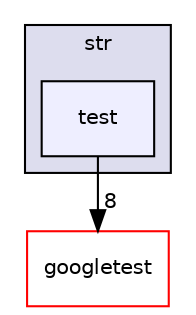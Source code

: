 digraph "str/test" {
  compound=true
  node [ fontsize="10", fontname="Helvetica"];
  edge [ labelfontsize="10", labelfontname="Helvetica"];
  subgraph clusterdir_c882bb6fa009938b7b09c7ff2cbfbf0e {
    graph [ bgcolor="#ddddee", pencolor="black", label="str" fontname="Helvetica", fontsize="10", URL="dir_c882bb6fa009938b7b09c7ff2cbfbf0e.html"]
  dir_252d90cf1353702d02fc5b4b37f787fb [shape=box, label="test", style="filled", fillcolor="#eeeeff", pencolor="black", URL="dir_252d90cf1353702d02fc5b4b37f787fb.html"];
  }
  dir_7843869d34b8b4d6e1bd6af8e6d72fdd [shape=box label="googletest" fillcolor="white" style="filled" color="red" URL="dir_7843869d34b8b4d6e1bd6af8e6d72fdd.html"];
  dir_252d90cf1353702d02fc5b4b37f787fb->dir_7843869d34b8b4d6e1bd6af8e6d72fdd [headlabel="8", labeldistance=1.5 headhref="dir_000033_000004.html"];
}
